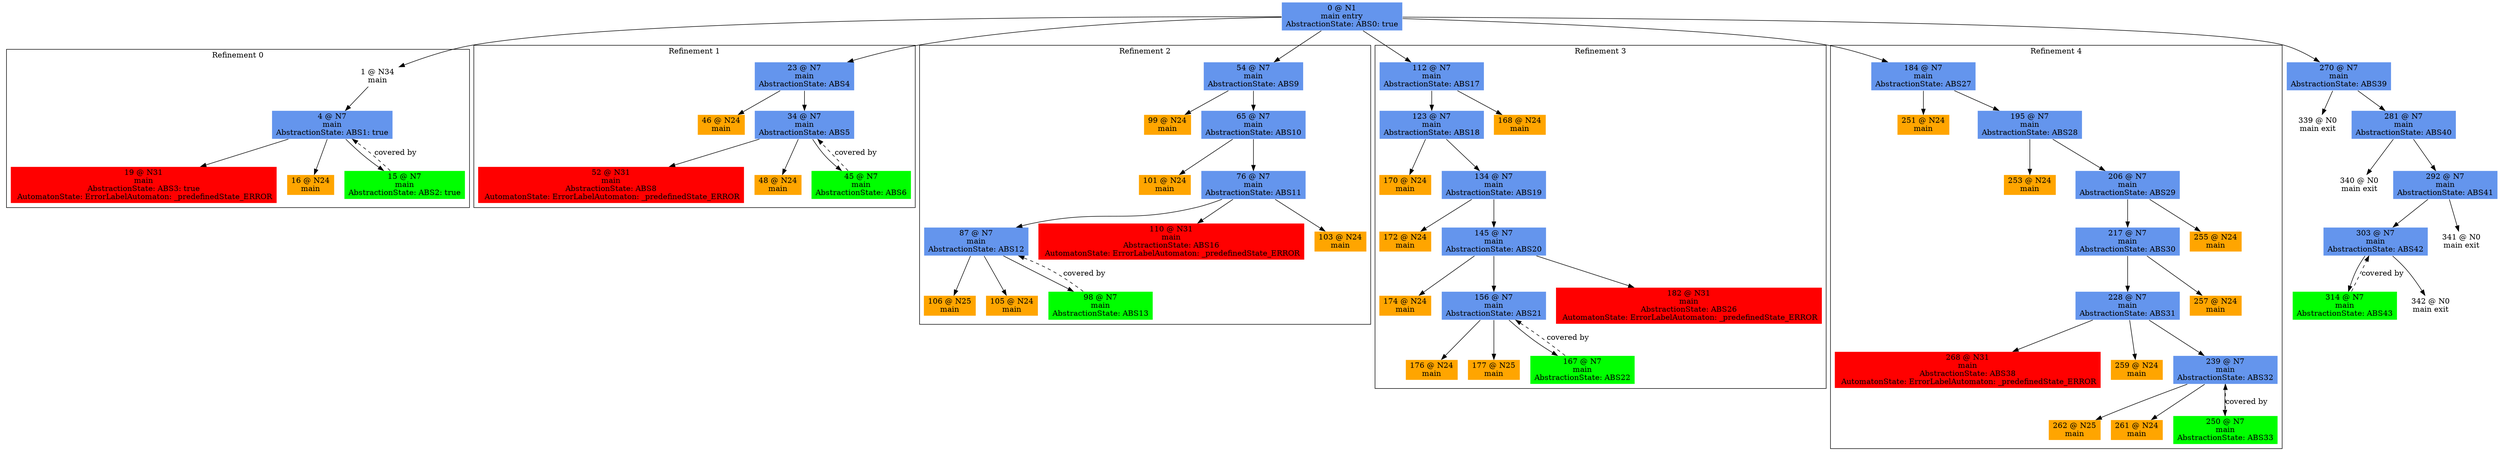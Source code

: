 digraph ARG {
node [style="filled" shape="box" color="white"]
subgraph cluster_0 {
label="Refinement 0"
1 [label="1 @ N34\nmain\n" id="1"]
4 [fillcolor="cornflowerblue" label="4 @ N7\nmain\nAbstractionState: ABS1: true\n" id="4"]
19 [fillcolor="red" label="19 @ N31\nmain\nAbstractionState: ABS3: true\n AutomatonState: ErrorLabelAutomaton: _predefinedState_ERROR\n" id="19"]
16 [fillcolor="orange" label="16 @ N24\nmain\n" id="16"]
15 [fillcolor="green" label="15 @ N7\nmain\nAbstractionState: ABS2: true\n" id="15"]
1 -> 4 []
15 -> 4 [style="dashed" weight="0" label="covered by"]
4 -> 15 []
4 -> 16 []
4 -> 19 []
}
0 -> 1
subgraph cluster_1 {
label="Refinement 1"
23 [fillcolor="cornflowerblue" label="23 @ N7\nmain\nAbstractionState: ABS4\n" id="23"]
46 [fillcolor="orange" label="46 @ N24\nmain\n" id="46"]
34 [fillcolor="cornflowerblue" label="34 @ N7\nmain\nAbstractionState: ABS5\n" id="34"]
52 [fillcolor="red" label="52 @ N31\nmain\nAbstractionState: ABS8\n AutomatonState: ErrorLabelAutomaton: _predefinedState_ERROR\n" id="52"]
48 [fillcolor="orange" label="48 @ N24\nmain\n" id="48"]
45 [fillcolor="green" label="45 @ N7\nmain\nAbstractionState: ABS6\n" id="45"]
23 -> 34 []
23 -> 46 []
45 -> 34 [style="dashed" weight="0" label="covered by"]
34 -> 45 []
34 -> 48 []
34 -> 52 []
}
0 -> 23
subgraph cluster_2 {
label="Refinement 2"
54 [fillcolor="cornflowerblue" label="54 @ N7\nmain\nAbstractionState: ABS9\n" id="54"]
99 [fillcolor="orange" label="99 @ N24\nmain\n" id="99"]
65 [fillcolor="cornflowerblue" label="65 @ N7\nmain\nAbstractionState: ABS10\n" id="65"]
101 [fillcolor="orange" label="101 @ N24\nmain\n" id="101"]
76 [fillcolor="cornflowerblue" label="76 @ N7\nmain\nAbstractionState: ABS11\n" id="76"]
87 [fillcolor="cornflowerblue" label="87 @ N7\nmain\nAbstractionState: ABS12\n" id="87"]
106 [fillcolor="orange" label="106 @ N25\nmain\n" id="106"]
98 [fillcolor="green" label="98 @ N7\nmain\nAbstractionState: ABS13\n" id="98"]
105 [fillcolor="orange" label="105 @ N24\nmain\n" id="105"]
110 [fillcolor="red" label="110 @ N31\nmain\nAbstractionState: ABS16\n AutomatonState: ErrorLabelAutomaton: _predefinedState_ERROR\n" id="110"]
103 [fillcolor="orange" label="103 @ N24\nmain\n" id="103"]
54 -> 65 []
54 -> 99 []
65 -> 76 []
65 -> 101 []
76 -> 103 []
76 -> 110 []
76 -> 87 []
98 -> 87 [style="dashed" weight="0" label="covered by"]
87 -> 105 []
87 -> 98 []
87 -> 106 []
}
0 -> 54
subgraph cluster_3 {
label="Refinement 3"
112 [fillcolor="cornflowerblue" label="112 @ N7\nmain\nAbstractionState: ABS17\n" id="112"]
123 [fillcolor="cornflowerblue" label="123 @ N7\nmain\nAbstractionState: ABS18\n" id="123"]
170 [fillcolor="orange" label="170 @ N24\nmain\n" id="170"]
134 [fillcolor="cornflowerblue" label="134 @ N7\nmain\nAbstractionState: ABS19\n" id="134"]
172 [fillcolor="orange" label="172 @ N24\nmain\n" id="172"]
145 [fillcolor="cornflowerblue" label="145 @ N7\nmain\nAbstractionState: ABS20\n" id="145"]
174 [fillcolor="orange" label="174 @ N24\nmain\n" id="174"]
156 [fillcolor="cornflowerblue" label="156 @ N7\nmain\nAbstractionState: ABS21\n" id="156"]
176 [fillcolor="orange" label="176 @ N24\nmain\n" id="176"]
177 [fillcolor="orange" label="177 @ N25\nmain\n" id="177"]
167 [fillcolor="green" label="167 @ N7\nmain\nAbstractionState: ABS22\n" id="167"]
182 [fillcolor="red" label="182 @ N31\nmain\nAbstractionState: ABS26\n AutomatonState: ErrorLabelAutomaton: _predefinedState_ERROR\n" id="182"]
168 [fillcolor="orange" label="168 @ N24\nmain\n" id="168"]
112 -> 168 []
112 -> 123 []
123 -> 134 []
123 -> 170 []
134 -> 145 []
134 -> 172 []
145 -> 182 []
145 -> 156 []
145 -> 174 []
167 -> 156 [style="dashed" weight="0" label="covered by"]
156 -> 167 []
156 -> 177 []
156 -> 176 []
}
0 -> 112
subgraph cluster_4 {
label="Refinement 4"
184 [fillcolor="cornflowerblue" label="184 @ N7\nmain\nAbstractionState: ABS27\n" id="184"]
251 [fillcolor="orange" label="251 @ N24\nmain\n" id="251"]
195 [fillcolor="cornflowerblue" label="195 @ N7\nmain\nAbstractionState: ABS28\n" id="195"]
253 [fillcolor="orange" label="253 @ N24\nmain\n" id="253"]
206 [fillcolor="cornflowerblue" label="206 @ N7\nmain\nAbstractionState: ABS29\n" id="206"]
217 [fillcolor="cornflowerblue" label="217 @ N7\nmain\nAbstractionState: ABS30\n" id="217"]
228 [fillcolor="cornflowerblue" label="228 @ N7\nmain\nAbstractionState: ABS31\n" id="228"]
268 [fillcolor="red" label="268 @ N31\nmain\nAbstractionState: ABS38\n AutomatonState: ErrorLabelAutomaton: _predefinedState_ERROR\n" id="268"]
259 [fillcolor="orange" label="259 @ N24\nmain\n" id="259"]
239 [fillcolor="cornflowerblue" label="239 @ N7\nmain\nAbstractionState: ABS32\n" id="239"]
262 [fillcolor="orange" label="262 @ N25\nmain\n" id="262"]
261 [fillcolor="orange" label="261 @ N24\nmain\n" id="261"]
250 [fillcolor="green" label="250 @ N7\nmain\nAbstractionState: ABS33\n" id="250"]
257 [fillcolor="orange" label="257 @ N24\nmain\n" id="257"]
255 [fillcolor="orange" label="255 @ N24\nmain\n" id="255"]
184 -> 195 []
184 -> 251 []
195 -> 206 []
195 -> 253 []
206 -> 255 []
206 -> 217 []
217 -> 257 []
217 -> 228 []
228 -> 239 []
228 -> 259 []
228 -> 268 []
250 -> 239 [style="dashed" weight="0" label="covered by"]
239 -> 250 []
239 -> 261 []
239 -> 262 []
}
0 -> 184
0 [fillcolor="cornflowerblue" label="0 @ N1\nmain entry\nAbstractionState: ABS0: true\n" id="0"]
270 [fillcolor="cornflowerblue" label="270 @ N7\nmain\nAbstractionState: ABS39\n" id="270"]
339 [label="339 @ N0\nmain exit\n" id="339"]
281 [fillcolor="cornflowerblue" label="281 @ N7\nmain\nAbstractionState: ABS40\n" id="281"]
340 [label="340 @ N0\nmain exit\n" id="340"]
292 [fillcolor="cornflowerblue" label="292 @ N7\nmain\nAbstractionState: ABS41\n" id="292"]
303 [fillcolor="cornflowerblue" label="303 @ N7\nmain\nAbstractionState: ABS42\n" id="303"]
314 [fillcolor="green" label="314 @ N7\nmain\nAbstractionState: ABS43\n" id="314"]
342 [label="342 @ N0\nmain exit\n" id="342"]
341 [label="341 @ N0\nmain exit\n" id="341"]
0 -> 270 []
270 -> 281 []
270 -> 339 []
281 -> 292 []
281 -> 340 []
292 -> 341 []
292 -> 303 []
314 -> 303 [style="dashed" weight="0" label="covered by"]
303 -> 342 []
303 -> 314 []
}
